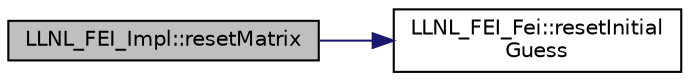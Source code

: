 digraph "LLNL_FEI_Impl::resetMatrix"
{
 // LATEX_PDF_SIZE
  edge [fontname="Helvetica",fontsize="10",labelfontname="Helvetica",labelfontsize="10"];
  node [fontname="Helvetica",fontsize="10",shape=record];
  rankdir="LR";
  Node1 [label="LLNL_FEI_Impl::resetMatrix",height=0.2,width=0.4,color="black", fillcolor="grey75", style="filled", fontcolor="black",tooltip=" "];
  Node1 -> Node2 [color="midnightblue",fontsize="10",style="solid",fontname="Helvetica"];
  Node2 [label="LLNL_FEI_Fei::resetInitial\lGuess",height=0.2,width=0.4,color="black", fillcolor="white", style="filled",URL="$class_l_l_n_l___f_e_i___fei.html#a2528d6de713e606f2b32589b6427295a",tooltip=" "];
}
